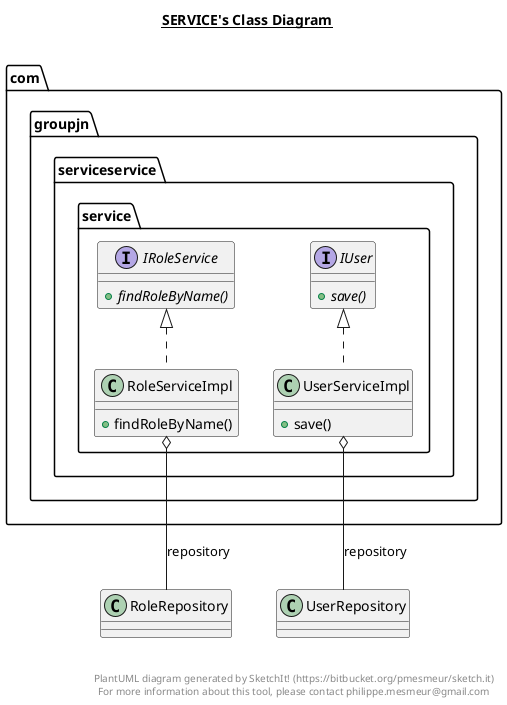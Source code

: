 @startuml

title __SERVICE's Class Diagram__\n

  namespace com.groupjn.serviceservice {
    namespace service {
      interface IRoleService {
          {abstract} + findRoleByName()
      }
    }
  }
  

  namespace com.groupjn.serviceservice {
    namespace service {
      interface IUser {
          {abstract} + save()
      }
    }
  }
  

  namespace com.groupjn.serviceservice {
    namespace service {
      class RoleServiceImpl {
          + findRoleByName()
      }
    }
  }
  

  namespace com.groupjn.serviceservice {
    namespace service {
      class UserServiceImpl {
          + save()
      }
    }
  }
  

  RoleServiceImpl .up.|> IRoleService
  RoleServiceImpl o-- RoleRepository : repository
  UserServiceImpl .up.|> IUser
  UserServiceImpl o-- UserRepository : repository


right footer


PlantUML diagram generated by SketchIt! (https://bitbucket.org/pmesmeur/sketch.it)
For more information about this tool, please contact philippe.mesmeur@gmail.com
endfooter

@enduml
